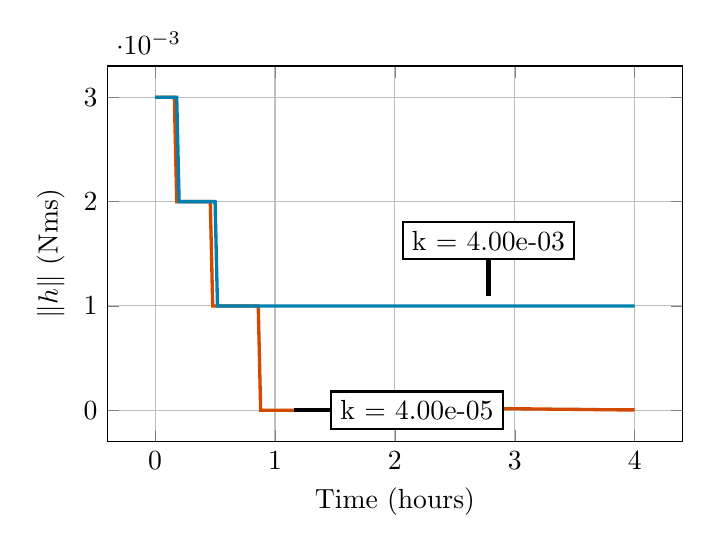% Recommended preamble:
\begin{tikzpicture}
\begin{axis}[grid style={color={rgb,1:red,0.749;green,0.749;blue,0.749}}, label style={color={rgb,1:red,0.0;green,0.0;blue,0.0}}, tick label style={color={rgb,1:red,0.0;green,0.0;blue,0.0}}, axis line style={color={rgb,1:red,0.0;green,0.0;blue,0.0}}, xmajorgrids, ymajorgrids, height={2.5in}, width={3.5in}, xlabel={Time (hours)}, ylabel={$\|h\|$ (Nms)}, legend pos={north east}, title={{\rule{0pt}{1pt}}}]
    \addplot+[no marks, very thick, style={solid}, color={rgb,1:red,0.82;green,0.29;blue,0.0}, opacity={1.0}]
        coordinates {
            (0.0,0.003)
            (0.02,0.003)
            (0.04,0.003)
            (0.06,0.003)
            (0.08,0.003)
            (0.1,0.003)
            (0.12,0.003)
            (0.14,0.003)
            (0.16,0.003)
            (0.18,0.002)
            (0.2,0.002)
            (0.22,0.002)
            (0.24,0.002)
            (0.26,0.002)
            (0.28,0.002)
            (0.3,0.002)
            (0.32,0.002)
            (0.34,0.002)
            (0.36,0.002)
            (0.38,0.002)
            (0.4,0.002)
            (0.42,0.002)
            (0.44,0.002)
            (0.46,0.002)
            (0.48,0.001)
            (0.5,0.001)
            (0.52,0.001)
            (0.54,0.001)
            (0.56,0.001)
            (0.58,0.001)
            (0.6,0.001)
            (0.62,0.001)
            (0.64,0.001)
            (0.66,0.001)
            (0.68,0.001)
            (0.7,0.001)
            (0.72,0.001)
            (0.74,0.001)
            (0.76,0.001)
            (0.78,0.001)
            (0.8,0.001)
            (0.82,0.001)
            (0.84,0.001)
            (0.86,0.001)
            (0.88,0.0)
            (0.9,0.0)
            (0.92,0.0)
            (0.94,0.0)
            (0.96,0.0)
            (0.98,0.0)
            (1.0,0.0)
            (1.02,0.0)
            (1.04,0.0)
            (1.06,0.0)
            (1.08,0.0)
            (1.1,0.0)
            (1.12,0.0)
            (1.14,0.0)
            (1.16,0.0)
            (1.18,0.0)
            (1.2,0.0)
            (1.22,0.0)
            (1.24,0.0)
            (1.26,0.0)
            (1.28,0.0)
            (1.3,0.0)
            (1.32,0.0)
            (1.34,0.0)
            (1.36,0.0)
            (1.38,0.0)
            (1.4,0.0)
            (1.42,0.0)
            (1.44,0.0)
            (1.46,0.0)
            (1.48,0.0)
            (1.5,0.0)
            (1.52,0.0)
            (1.54,0.0)
            (1.56,0.0)
            (1.58,0.0)
            (1.6,0.0)
            (1.62,0.0)
            (1.64,0.0)
            (1.66,0.0)
            (1.68,0.0)
            (1.7,0.0)
            (1.72,0.0)
            (1.74,0.0)
            (1.76,0.0)
            (1.78,0.0)
            (1.8,0.0)
            (1.82,9.761e-5)
            (1.84,9.537e-5)
            (1.86,9.307e-5)
            (1.88,9.084e-5)
            (1.9,8.855e-5)
            (1.92,8.614e-5)
            (1.94,8.377e-5)
            (1.96,8.115e-5)
            (1.98,7.86e-5)
            (2.0,7.59e-5)
            (2.02,7.307e-5)
            (2.04,7.041e-5)
            (2.06,6.753e-5)
            (2.08,6.469e-5)
            (2.1,6.205e-5)
            (2.12,5.927e-5)
            (2.14,5.651e-5)
            (2.16,5.405e-5)
            (2.18,5.163e-5)
            (2.2,4.915e-5)
            (2.22,4.693e-5)
            (2.24,4.499e-5)
            (2.26,4.314e-5)
            (2.28,4.13e-5)
            (2.3,3.968e-5)
            (2.32,3.832e-5)
            (2.34,3.707e-5)
            (2.36,3.581e-5)
            (2.38,3.462e-5)
            (2.4,3.356e-5)
            (2.42,3.269e-5)
            (2.44,3.189e-5)
            (2.46,3.108e-5)
            (2.48,3.026e-5)
            (2.5,2.95e-5)
            (2.52,2.881e-5)
            (2.54,2.818e-5)
            (2.56,2.755e-5)
            (2.58,2.686e-5)
            (2.6,2.607e-5)
            (2.62,2.519e-5)
            (2.64,2.43e-5)
            (2.66,2.341e-5)
            (2.68,2.25e-5)
            (2.7,2.146e-5)
            (2.72,2.031e-5)
            (2.74,1.91e-5)
            (2.76,1.796e-5)
            (2.78,1.698e-5)
            (2.8,1.618e-5)
            (2.82,1.554e-5)
            (2.84,1.499e-5)
            (2.86,1.455e-5)
            (2.88,1.42e-5)
            (2.9,1.394e-5)
            (2.92,1.376e-5)
            (2.94,1.365e-5)
            (2.96,1.358e-5)
            (2.98,1.352e-5)
            (3.0,1.348e-5)
            (3.02,1.343e-5)
            (3.04,1.337e-5)
            (3.06,1.329e-5)
            (3.08,1.318e-5)
            (3.1,1.303e-5)
            (3.12,1.284e-5)
            (3.14,1.261e-5)
            (3.16,1.237e-5)
            (3.18,1.209e-5)
            (3.2,1.181e-5)
            (3.22,1.154e-5)
            (3.24,1.127e-5)
            (3.26,1.099e-5)
            (3.28,1.07e-5)
            (3.3,1.042e-5)
            (3.32,1.013e-5)
            (3.34,9.86e-6)
            (3.36,9.605e-6)
            (3.38,9.359e-6)
            (3.4,9.145e-6)
            (3.42,8.957e-6)
            (3.44,8.794e-6)
            (3.46,8.637e-6)
            (3.48,8.484e-6)
            (3.5,8.313e-6)
            (3.52,8.132e-6)
            (3.54,7.912e-6)
            (3.56,7.656e-6)
            (3.58,7.359e-6)
            (3.6,7.044e-6)
            (3.62,6.705e-6)
            (3.64,6.369e-6)
            (3.66,6.023e-6)
            (3.68,5.694e-6)
            (3.7,5.378e-6)
            (3.72,5.082e-6)
            (3.74,4.807e-6)
            (3.76,4.56e-6)
            (3.78,4.326e-6)
            (3.8,4.099e-6)
            (3.82,3.935e-6)
            (3.84,3.79e-6)
            (3.86,3.68e-6)
            (3.88,3.593e-6)
            (3.9,3.523e-6)
            (3.92,3.474e-6)
            (3.94,3.441e-6)
            (3.96,3.406e-6)
            (3.98,3.386e-6)
            (4.0,3.357e-6)
        }
        ;
    \addplot+[no marks, very thick, style={solid}, color={rgb,1:red,0.0;green,0.498;blue,0.694}, opacity={1.0}]
        coordinates {
            (0.0,0.003)
            (0.02,0.003)
            (0.04,0.003)
            (0.06,0.003)
            (0.08,0.003)
            (0.1,0.003)
            (0.12,0.003)
            (0.14,0.003)
            (0.16,0.003)
            (0.18,0.003)
            (0.2,0.002)
            (0.22,0.002)
            (0.24,0.002)
            (0.26,0.002)
            (0.28,0.002)
            (0.3,0.002)
            (0.32,0.002)
            (0.34,0.002)
            (0.36,0.002)
            (0.38,0.002)
            (0.4,0.002)
            (0.42,0.002)
            (0.44,0.002)
            (0.46,0.002)
            (0.48,0.002)
            (0.5,0.002)
            (0.52,0.001)
            (0.54,0.001)
            (0.56,0.001)
            (0.58,0.001)
            (0.6,0.001)
            (0.62,0.001)
            (0.64,0.001)
            (0.66,0.001)
            (0.68,0.001)
            (0.7,0.001)
            (0.72,0.001)
            (0.74,0.001)
            (0.76,0.001)
            (0.78,0.001)
            (0.8,0.001)
            (0.82,0.001)
            (0.84,0.001)
            (0.86,0.001)
            (0.88,0.001)
            (0.9,0.001)
            (0.92,0.001)
            (0.94,0.001)
            (0.96,0.001)
            (0.98,0.001)
            (1.0,0.001)
            (1.02,0.001)
            (1.04,0.001)
            (1.06,0.001)
            (1.08,0.001)
            (1.1,0.001)
            (1.12,0.001)
            (1.14,0.001)
            (1.16,0.001)
            (1.18,0.001)
            (1.2,0.001)
            (1.22,0.001)
            (1.24,0.001)
            (1.26,0.001)
            (1.28,0.001)
            (1.3,0.001)
            (1.32,0.001)
            (1.34,0.001)
            (1.36,0.001)
            (1.38,0.001)
            (1.4,0.001)
            (1.42,0.001)
            (1.44,0.001)
            (1.46,0.001)
            (1.48,0.001)
            (1.5,0.001)
            (1.52,0.001)
            (1.54,0.001)
            (1.56,0.001)
            (1.58,0.001)
            (1.6,0.001)
            (1.62,0.001)
            (1.64,0.001)
            (1.66,0.001)
            (1.68,0.001)
            (1.7,0.001)
            (1.72,0.001)
            (1.74,0.001)
            (1.76,0.001)
            (1.78,0.001)
            (1.8,0.001)
            (1.82,0.001)
            (1.84,0.001)
            (1.86,0.001)
            (1.88,0.001)
            (1.9,0.001)
            (1.92,0.001)
            (1.94,0.001)
            (1.96,0.001)
            (1.98,0.001)
            (2.0,0.001)
            (2.02,0.001)
            (2.04,0.001)
            (2.06,0.001)
            (2.08,0.001)
            (2.1,0.001)
            (2.12,0.001)
            (2.14,0.001)
            (2.16,0.001)
            (2.18,0.001)
            (2.2,0.001)
            (2.22,0.001)
            (2.24,0.001)
            (2.26,0.001)
            (2.28,0.001)
            (2.3,0.001)
            (2.32,0.001)
            (2.34,0.001)
            (2.36,0.001)
            (2.38,0.001)
            (2.4,0.001)
            (2.42,0.001)
            (2.44,0.001)
            (2.46,0.001)
            (2.48,0.001)
            (2.5,0.001)
            (2.52,0.001)
            (2.54,0.001)
            (2.56,0.001)
            (2.58,0.001)
            (2.6,0.001)
            (2.62,0.001)
            (2.64,0.001)
            (2.66,0.001)
            (2.68,0.001)
            (2.7,0.001)
            (2.72,0.001)
            (2.74,0.001)
            (2.76,0.001)
            (2.78,0.001)
            (2.8,0.001)
            (2.82,0.001)
            (2.84,0.001)
            (2.86,0.001)
            (2.88,0.001)
            (2.9,0.001)
            (2.92,0.001)
            (2.94,0.001)
            (2.96,0.001)
            (2.98,0.001)
            (3.0,0.001)
            (3.02,0.001)
            (3.04,0.001)
            (3.06,0.001)
            (3.08,0.001)
            (3.1,0.001)
            (3.12,0.001)
            (3.14,0.001)
            (3.16,0.001)
            (3.18,0.001)
            (3.2,0.001)
            (3.22,0.001)
            (3.24,0.001)
            (3.26,0.001)
            (3.28,0.001)
            (3.3,0.001)
            (3.32,0.001)
            (3.34,0.001)
            (3.36,0.001)
            (3.38,0.001)
            (3.4,0.001)
            (3.42,0.001)
            (3.44,0.001)
            (3.46,0.001)
            (3.48,0.001)
            (3.5,0.001)
            (3.52,0.001)
            (3.54,0.001)
            (3.56,0.001)
            (3.58,0.001)
            (3.6,0.001)
            (3.62,0.001)
            (3.64,0.001)
            (3.66,0.001)
            (3.68,0.001)
            (3.7,0.001)
            (3.72,0.001)
            (3.74,0.001)
            (3.76,0.001)
            (3.78,0.001)
            (3.8,0.001)
            (3.82,0.001)
            (3.84,0.001)
            (3.86,0.001)
            (3.88,0.001)
            (3.9,0.001)
            (3.92,0.001)
            (3.94,0.001)
            (3.96,0.001)
            (3.98,0.001)
            (4.0,0.001)
        }
        ;
    \node 
    [pin={[thick,pin edge={draw={rgb,1:red,0.0;green,0.0;blue,0.0},ultra thick},text={rgb,1:red,0.0;green,0.0;blue,0.0}, fill={rgb,1:red,1.0;green,1.0;blue,1.0}, draw={rgb,1:red,0.0;green,0.0;blue,0.0}]right:k = 4.00e-05}]  at 
    (1.08,0.0)
    {};
    \node 
    [pin={[thick,pin edge={draw={rgb,1:red,0.0;green,0.0;blue,0.0},ultra thick},text={rgb,1:red,0.0;green,0.0;blue,0.0}, fill={rgb,1:red,1.0;green,1.0;blue,1.0}, draw={rgb,1:red,0.0;green,0.0;blue,0.0}]above:k = 4.00e-03}]  at 
    (2.78,0.001)
    {};
\end{axis}
\end{tikzpicture}
